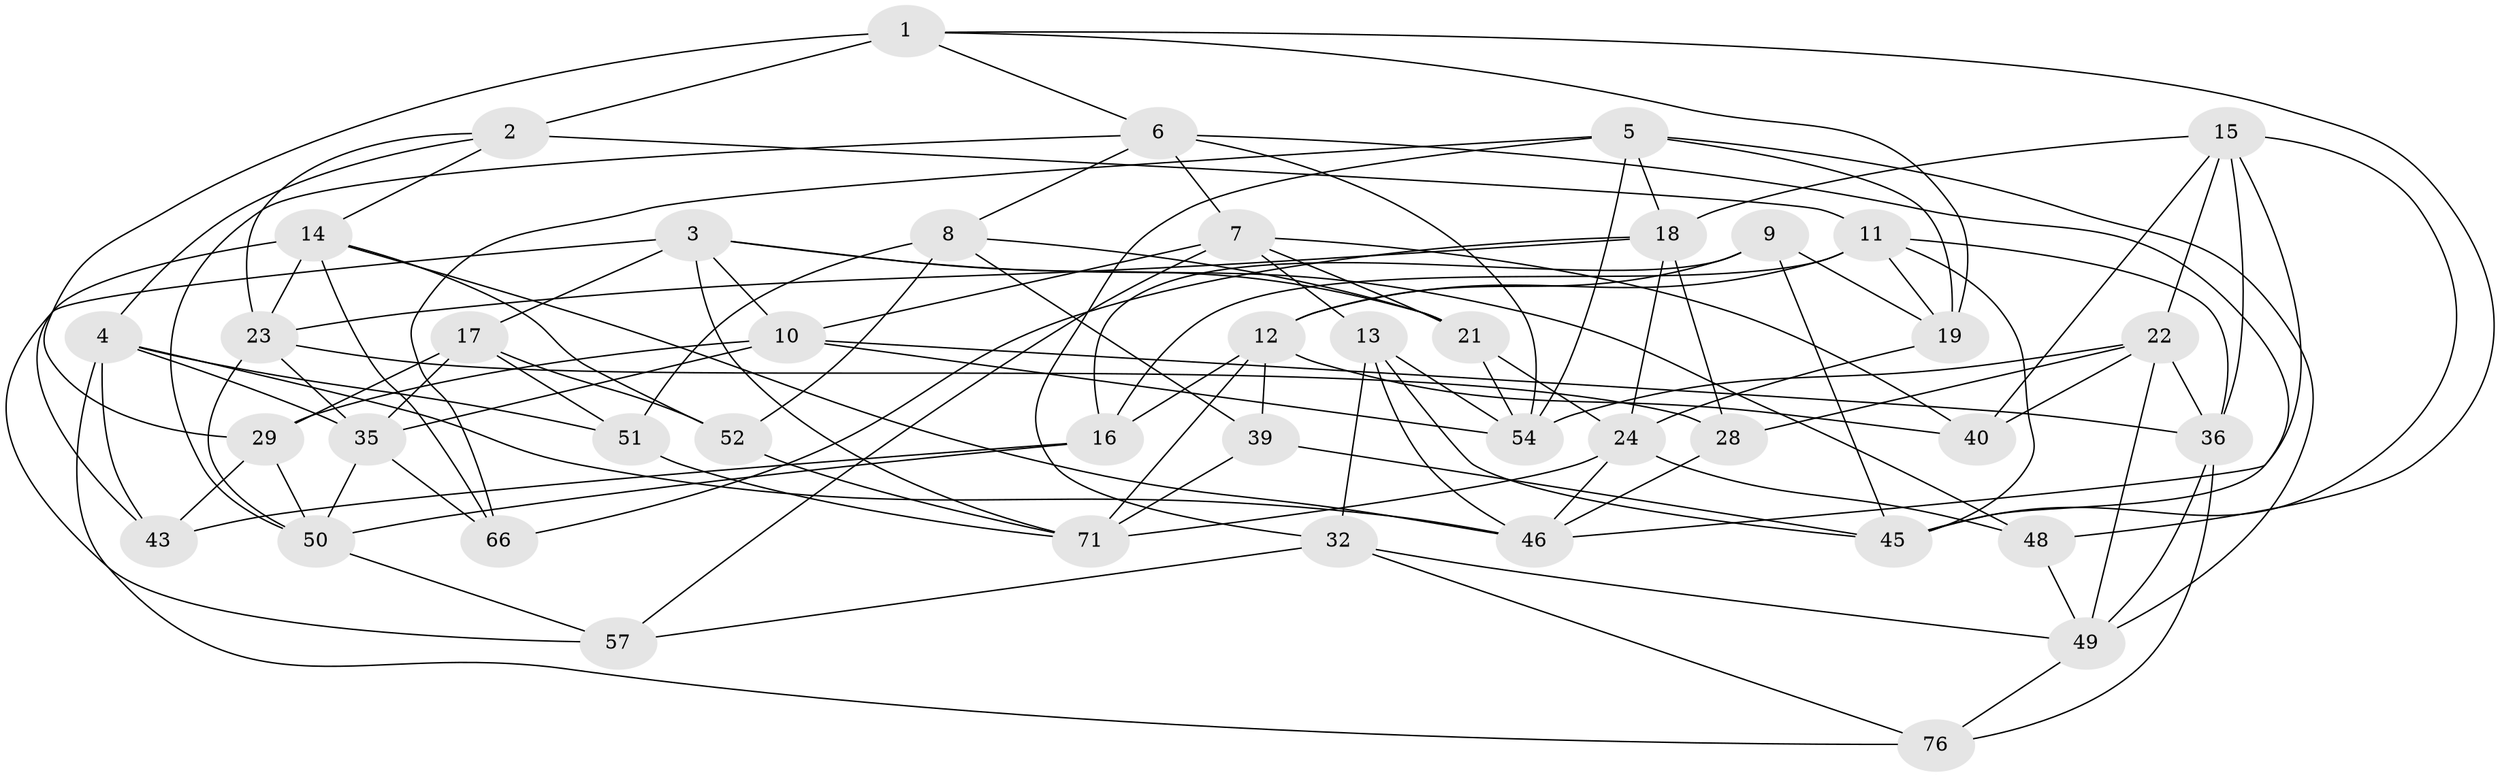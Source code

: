 // Generated by graph-tools (version 1.1) at 2025/52/02/27/25 19:52:34]
// undirected, 43 vertices, 113 edges
graph export_dot {
graph [start="1"]
  node [color=gray90,style=filled];
  1 [super="+20"];
  2 [super="+75"];
  3 [super="+33"];
  4 [super="+27"];
  5 [super="+59"];
  6 [super="+34"];
  7 [super="+70"];
  8 [super="+25"];
  9 [super="+30"];
  10 [super="+26"];
  11 [super="+62"];
  12 [super="+65"];
  13 [super="+53"];
  14 [super="+44"];
  15 [super="+31"];
  16 [super="+58"];
  17 [super="+38"];
  18 [super="+56"];
  19 [super="+37"];
  21 [super="+64"];
  22 [super="+69"];
  23 [super="+41"];
  24 [super="+63"];
  28;
  29 [super="+74"];
  32 [super="+61"];
  35 [super="+42"];
  36 [super="+55"];
  39;
  40;
  43;
  45 [super="+67"];
  46 [super="+47"];
  48;
  49 [super="+72"];
  50 [super="+68"];
  51;
  52;
  54 [super="+60"];
  57;
  66;
  71 [super="+73"];
  76;
  1 -- 2 [weight=2];
  1 -- 48;
  1 -- 6;
  1 -- 19;
  1 -- 29;
  2 -- 4;
  2 -- 14;
  2 -- 23;
  2 -- 11;
  3 -- 10;
  3 -- 71;
  3 -- 48;
  3 -- 17;
  3 -- 57;
  3 -- 21;
  4 -- 51;
  4 -- 43;
  4 -- 76;
  4 -- 46;
  4 -- 35;
  5 -- 32;
  5 -- 19;
  5 -- 54;
  5 -- 49;
  5 -- 18;
  5 -- 66;
  6 -- 54;
  6 -- 50;
  6 -- 8;
  6 -- 45;
  6 -- 7;
  7 -- 40;
  7 -- 10;
  7 -- 21;
  7 -- 57;
  7 -- 13;
  8 -- 39;
  8 -- 51;
  8 -- 52;
  8 -- 21 [weight=2];
  9 -- 19 [weight=2];
  9 -- 16 [weight=2];
  9 -- 12;
  9 -- 45;
  10 -- 54;
  10 -- 35;
  10 -- 29;
  10 -- 36;
  11 -- 36;
  11 -- 12;
  11 -- 45;
  11 -- 16;
  11 -- 19;
  12 -- 39;
  12 -- 71;
  12 -- 40;
  12 -- 16;
  13 -- 54;
  13 -- 45;
  13 -- 32 [weight=2];
  13 -- 46;
  14 -- 66;
  14 -- 43;
  14 -- 52;
  14 -- 46;
  14 -- 23;
  15 -- 40;
  15 -- 46;
  15 -- 45;
  15 -- 22;
  15 -- 36;
  15 -- 18;
  16 -- 43;
  16 -- 50;
  17 -- 52;
  17 -- 35;
  17 -- 51;
  17 -- 29 [weight=2];
  18 -- 66;
  18 -- 24;
  18 -- 28;
  18 -- 23;
  19 -- 24;
  21 -- 24;
  21 -- 54;
  22 -- 36;
  22 -- 28;
  22 -- 40;
  22 -- 49;
  22 -- 54;
  23 -- 50;
  23 -- 35;
  23 -- 28;
  24 -- 48;
  24 -- 46;
  24 -- 71;
  28 -- 46;
  29 -- 50;
  29 -- 43;
  32 -- 76;
  32 -- 57;
  32 -- 49;
  35 -- 66;
  35 -- 50;
  36 -- 49;
  36 -- 76;
  39 -- 71;
  39 -- 45;
  48 -- 49;
  49 -- 76;
  50 -- 57;
  51 -- 71;
  52 -- 71;
}
